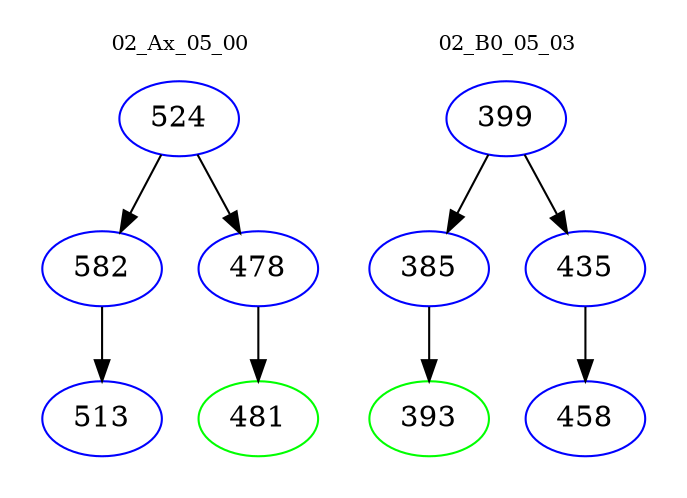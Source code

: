digraph{
subgraph cluster_0 {
color = white
label = "02_Ax_05_00";
fontsize=10;
T0_524 [label="524", color="blue"]
T0_524 -> T0_582 [color="black"]
T0_582 [label="582", color="blue"]
T0_582 -> T0_513 [color="black"]
T0_513 [label="513", color="blue"]
T0_524 -> T0_478 [color="black"]
T0_478 [label="478", color="blue"]
T0_478 -> T0_481 [color="black"]
T0_481 [label="481", color="green"]
}
subgraph cluster_1 {
color = white
label = "02_B0_05_03";
fontsize=10;
T1_399 [label="399", color="blue"]
T1_399 -> T1_385 [color="black"]
T1_385 [label="385", color="blue"]
T1_385 -> T1_393 [color="black"]
T1_393 [label="393", color="green"]
T1_399 -> T1_435 [color="black"]
T1_435 [label="435", color="blue"]
T1_435 -> T1_458 [color="black"]
T1_458 [label="458", color="blue"]
}
}
